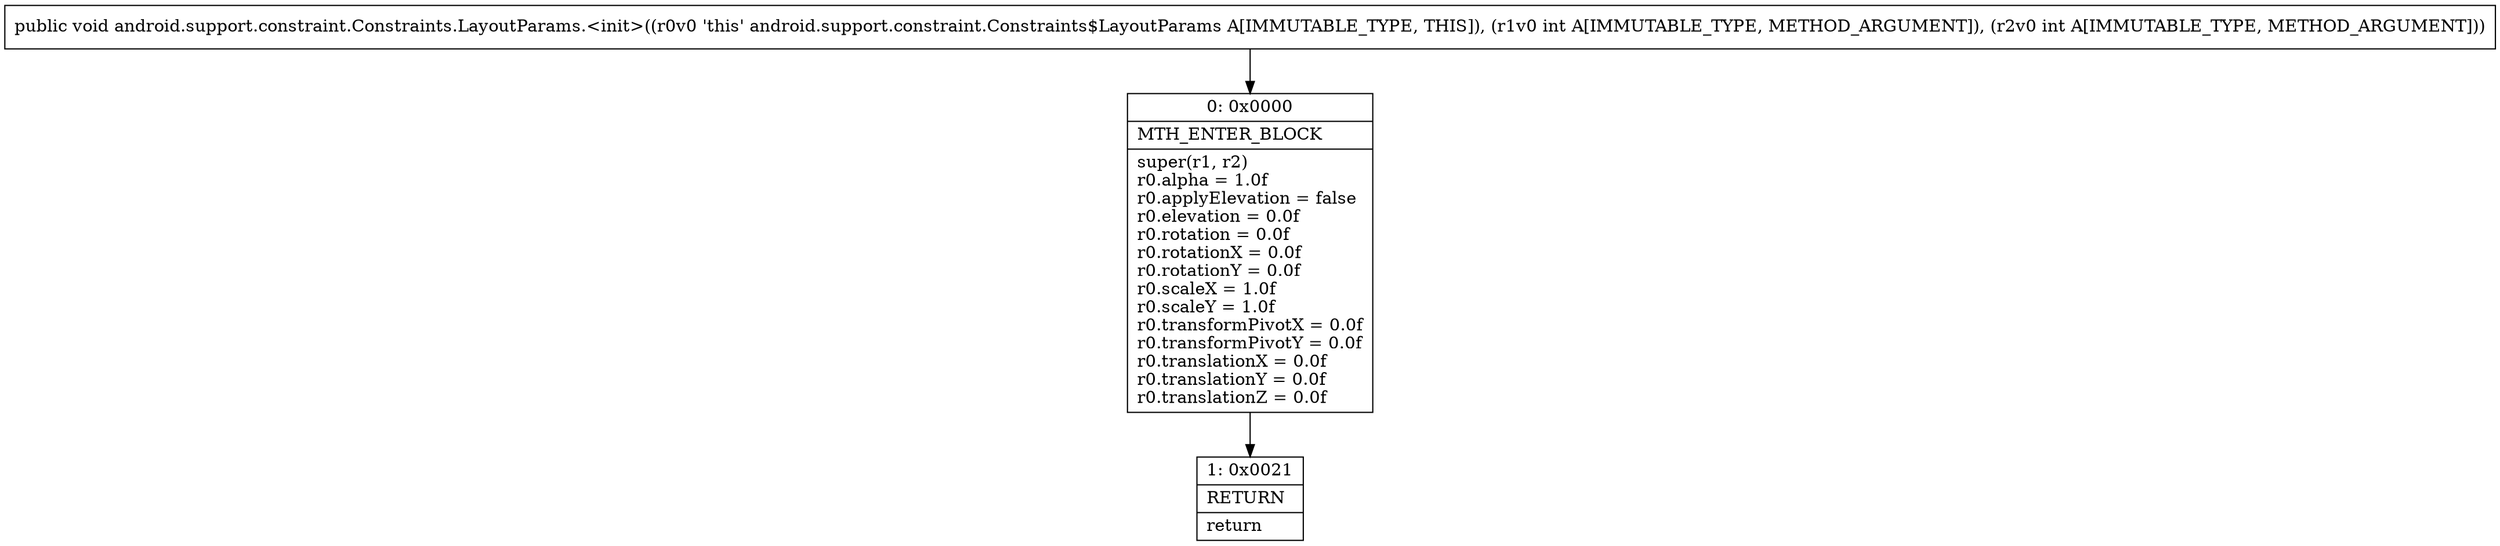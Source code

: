 digraph "CFG forandroid.support.constraint.Constraints.LayoutParams.\<init\>(II)V" {
Node_0 [shape=record,label="{0\:\ 0x0000|MTH_ENTER_BLOCK\l|super(r1, r2)\lr0.alpha = 1.0f\lr0.applyElevation = false\lr0.elevation = 0.0f\lr0.rotation = 0.0f\lr0.rotationX = 0.0f\lr0.rotationY = 0.0f\lr0.scaleX = 1.0f\lr0.scaleY = 1.0f\lr0.transformPivotX = 0.0f\lr0.transformPivotY = 0.0f\lr0.translationX = 0.0f\lr0.translationY = 0.0f\lr0.translationZ = 0.0f\l}"];
Node_1 [shape=record,label="{1\:\ 0x0021|RETURN\l|return\l}"];
MethodNode[shape=record,label="{public void android.support.constraint.Constraints.LayoutParams.\<init\>((r0v0 'this' android.support.constraint.Constraints$LayoutParams A[IMMUTABLE_TYPE, THIS]), (r1v0 int A[IMMUTABLE_TYPE, METHOD_ARGUMENT]), (r2v0 int A[IMMUTABLE_TYPE, METHOD_ARGUMENT])) }"];
MethodNode -> Node_0;
Node_0 -> Node_1;
}

